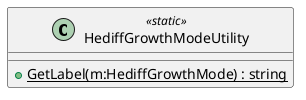 @startuml
class HediffGrowthModeUtility <<static>> {
    + {static} GetLabel(m:HediffGrowthMode) : string
}
@enduml
